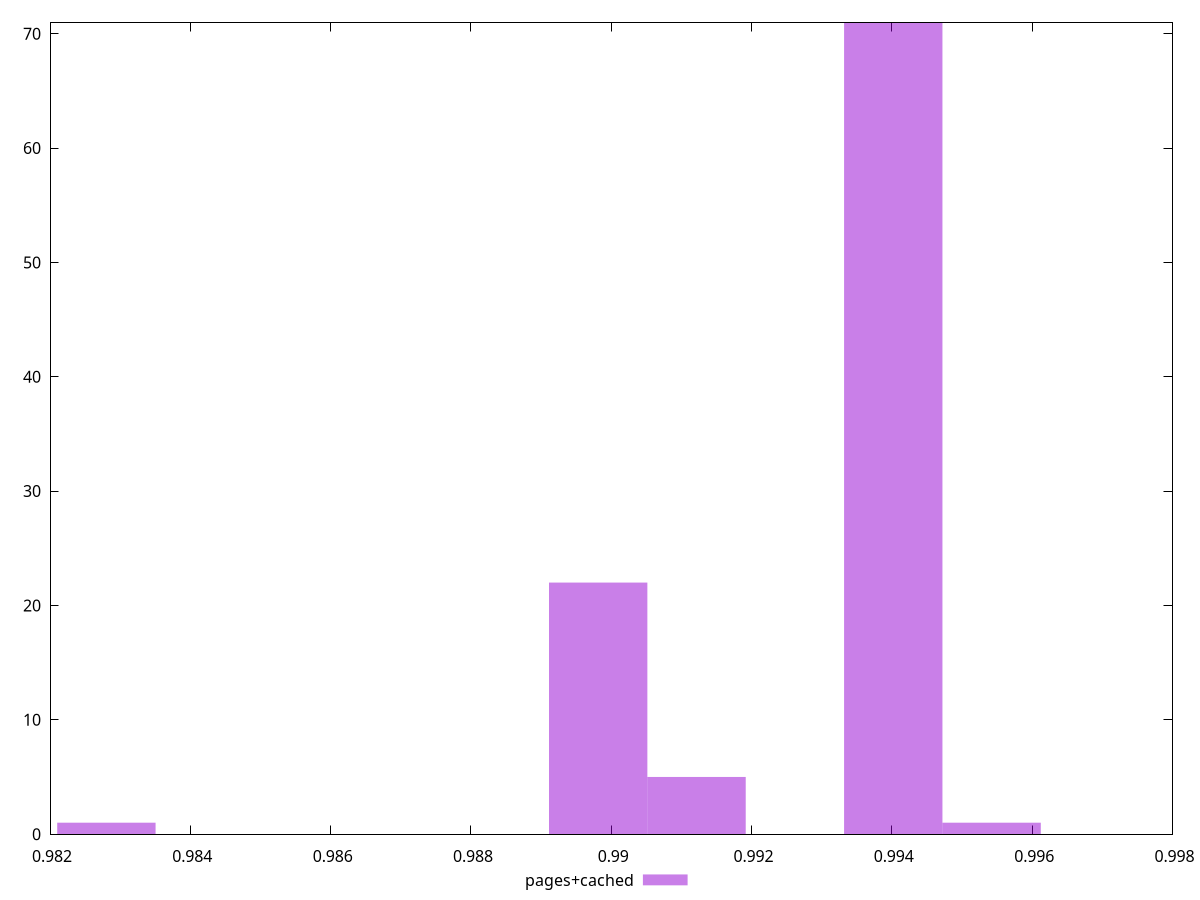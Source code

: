 $_pagesCached <<EOF
0.995421791422196 1
0.9940197888990662 71
0.9898137813296766 22
0.9828037687140273 1
0.9912157838528064 5
EOF
set key outside below
set terminal pngcairo
set output "report_00006_2020-11-02T20-21-41.718Z/first-cpu-idle/pages+cached//hist.png"
set yrange [0:71]
set boxwidth 0.0014020025231298535
set style fill transparent solid 0.5 noborder
plot $_pagesCached title "pages+cached" with boxes ,
